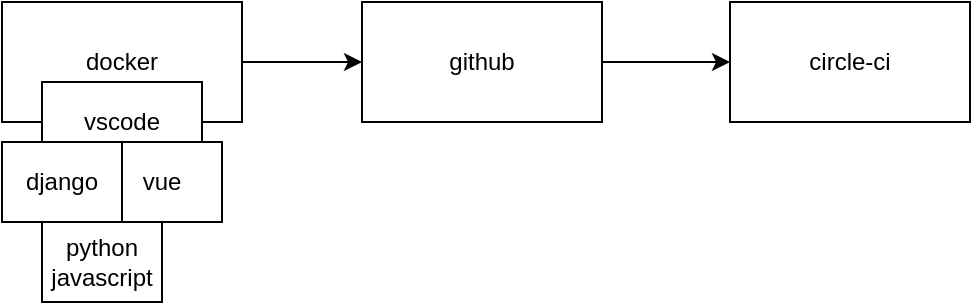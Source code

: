 <mxfile version="13.6.9" type="github">
  <diagram id="T8AR-Nbdc-Vkwgvff9if" name="Page-1">
    <mxGraphModel dx="839" dy="663" grid="1" gridSize="10" guides="1" tooltips="1" connect="1" arrows="1" fold="1" page="1" pageScale="1" pageWidth="827" pageHeight="1169" math="0" shadow="0">
      <root>
        <mxCell id="0" />
        <mxCell id="1" parent="0" />
        <mxCell id="ENgVsPBk0OFofMp8MSjg-9" style="edgeStyle=orthogonalEdgeStyle;rounded=0;orthogonalLoop=1;jettySize=auto;html=1;entryX=0;entryY=0.5;entryDx=0;entryDy=0;" edge="1" parent="1" source="ENgVsPBk0OFofMp8MSjg-1" target="ENgVsPBk0OFofMp8MSjg-4">
          <mxGeometry relative="1" as="geometry" />
        </mxCell>
        <mxCell id="ENgVsPBk0OFofMp8MSjg-1" value="docker" style="rounded=0;whiteSpace=wrap;html=1;" vertex="1" parent="1">
          <mxGeometry x="50" y="60" width="120" height="60" as="geometry" />
        </mxCell>
        <mxCell id="ENgVsPBk0OFofMp8MSjg-10" style="edgeStyle=orthogonalEdgeStyle;rounded=0;orthogonalLoop=1;jettySize=auto;html=1;entryX=0;entryY=0.5;entryDx=0;entryDy=0;" edge="1" parent="1" source="ENgVsPBk0OFofMp8MSjg-4" target="ENgVsPBk0OFofMp8MSjg-5">
          <mxGeometry relative="1" as="geometry" />
        </mxCell>
        <mxCell id="ENgVsPBk0OFofMp8MSjg-4" value="github" style="rounded=0;whiteSpace=wrap;html=1;" vertex="1" parent="1">
          <mxGeometry x="230" y="60" width="120" height="60" as="geometry" />
        </mxCell>
        <mxCell id="ENgVsPBk0OFofMp8MSjg-5" value="circle-ci" style="rounded=0;whiteSpace=wrap;html=1;" vertex="1" parent="1">
          <mxGeometry x="414" y="60" width="120" height="60" as="geometry" />
        </mxCell>
        <mxCell id="ENgVsPBk0OFofMp8MSjg-7" value="vscode" style="rounded=0;whiteSpace=wrap;html=1;" vertex="1" parent="1">
          <mxGeometry x="70" y="100" width="80" height="40" as="geometry" />
        </mxCell>
        <mxCell id="ENgVsPBk0OFofMp8MSjg-11" value="vue" style="rounded=0;whiteSpace=wrap;html=1;" vertex="1" parent="1">
          <mxGeometry x="100" y="130" width="60" height="40" as="geometry" />
        </mxCell>
        <mxCell id="ENgVsPBk0OFofMp8MSjg-12" value="python&lt;br&gt;javascript" style="rounded=0;whiteSpace=wrap;html=1;" vertex="1" parent="1">
          <mxGeometry x="70" y="170" width="60" height="40" as="geometry" />
        </mxCell>
        <mxCell id="ENgVsPBk0OFofMp8MSjg-6" value="django" style="rounded=0;whiteSpace=wrap;html=1;" vertex="1" parent="1">
          <mxGeometry x="50" y="130" width="60" height="40" as="geometry" />
        </mxCell>
      </root>
    </mxGraphModel>
  </diagram>
</mxfile>

